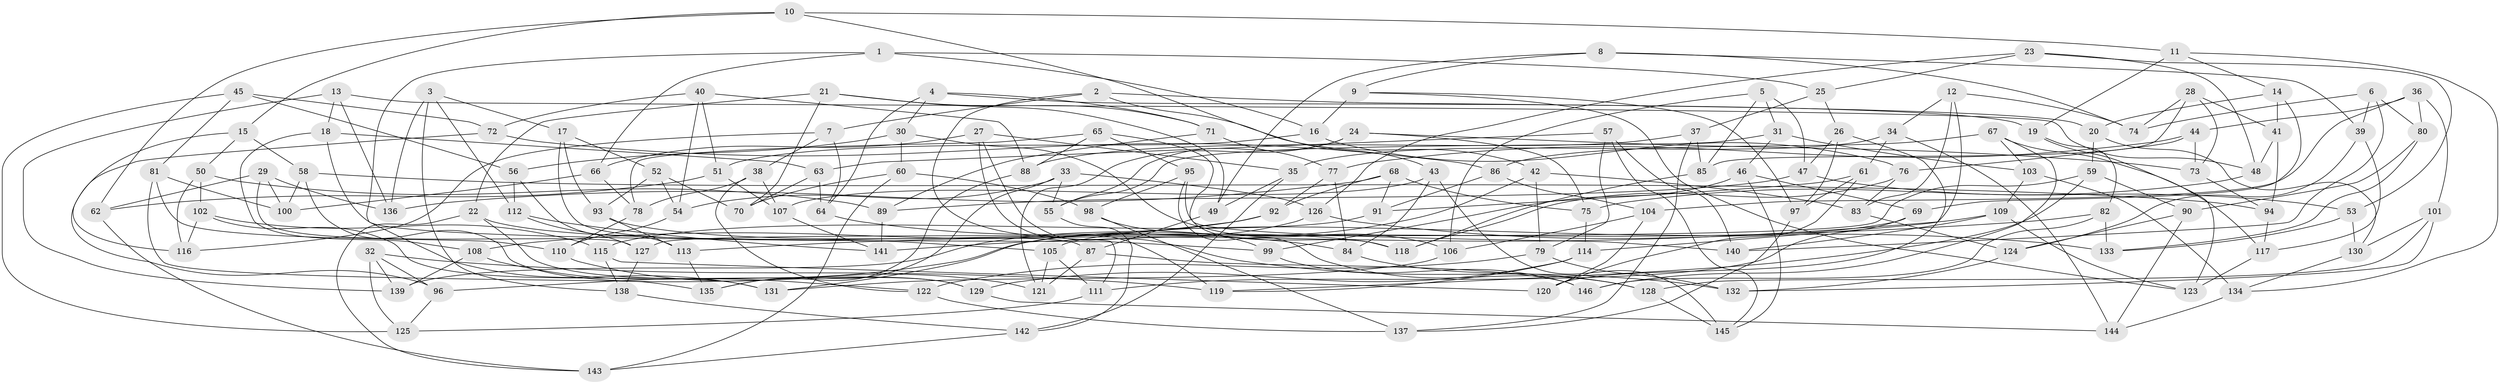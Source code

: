 // Generated by graph-tools (version 1.1) at 2025/57/03/09/25 04:57:33]
// undirected, 146 vertices, 292 edges
graph export_dot {
graph [start="1"]
  node [color=gray90,style=filled];
  1;
  2;
  3;
  4;
  5;
  6;
  7;
  8;
  9;
  10;
  11;
  12;
  13;
  14;
  15;
  16;
  17;
  18;
  19;
  20;
  21;
  22;
  23;
  24;
  25;
  26;
  27;
  28;
  29;
  30;
  31;
  32;
  33;
  34;
  35;
  36;
  37;
  38;
  39;
  40;
  41;
  42;
  43;
  44;
  45;
  46;
  47;
  48;
  49;
  50;
  51;
  52;
  53;
  54;
  55;
  56;
  57;
  58;
  59;
  60;
  61;
  62;
  63;
  64;
  65;
  66;
  67;
  68;
  69;
  70;
  71;
  72;
  73;
  74;
  75;
  76;
  77;
  78;
  79;
  80;
  81;
  82;
  83;
  84;
  85;
  86;
  87;
  88;
  89;
  90;
  91;
  92;
  93;
  94;
  95;
  96;
  97;
  98;
  99;
  100;
  101;
  102;
  103;
  104;
  105;
  106;
  107;
  108;
  109;
  110;
  111;
  112;
  113;
  114;
  115;
  116;
  117;
  118;
  119;
  120;
  121;
  122;
  123;
  124;
  125;
  126;
  127;
  128;
  129;
  130;
  131;
  132;
  133;
  134;
  135;
  136;
  137;
  138;
  139;
  140;
  141;
  142;
  143;
  144;
  145;
  146;
  1 -- 66;
  1 -- 131;
  1 -- 25;
  1 -- 16;
  2 -- 20;
  2 -- 7;
  2 -- 42;
  2 -- 111;
  3 -- 112;
  3 -- 17;
  3 -- 136;
  3 -- 138;
  4 -- 30;
  4 -- 64;
  4 -- 19;
  4 -- 71;
  5 -- 106;
  5 -- 47;
  5 -- 31;
  5 -- 85;
  6 -- 140;
  6 -- 74;
  6 -- 39;
  6 -- 80;
  7 -- 64;
  7 -- 116;
  7 -- 38;
  8 -- 49;
  8 -- 74;
  8 -- 39;
  8 -- 9;
  9 -- 16;
  9 -- 123;
  9 -- 97;
  10 -- 11;
  10 -- 15;
  10 -- 43;
  10 -- 62;
  11 -- 134;
  11 -- 14;
  11 -- 19;
  12 -- 34;
  12 -- 74;
  12 -- 83;
  12 -- 114;
  13 -- 18;
  13 -- 139;
  13 -- 48;
  13 -- 136;
  14 -- 69;
  14 -- 20;
  14 -- 41;
  15 -- 50;
  15 -- 116;
  15 -- 58;
  16 -- 76;
  16 -- 51;
  17 -- 87;
  17 -- 52;
  17 -- 93;
  18 -- 108;
  18 -- 99;
  18 -- 63;
  19 -- 82;
  19 -- 123;
  20 -- 130;
  20 -- 59;
  21 -- 22;
  21 -- 71;
  21 -- 49;
  21 -- 70;
  22 -- 105;
  22 -- 143;
  22 -- 129;
  23 -- 53;
  23 -- 126;
  23 -- 25;
  23 -- 48;
  24 -- 73;
  24 -- 75;
  24 -- 55;
  24 -- 121;
  25 -- 26;
  25 -- 37;
  26 -- 120;
  26 -- 47;
  26 -- 97;
  27 -- 66;
  27 -- 119;
  27 -- 132;
  27 -- 35;
  28 -- 73;
  28 -- 74;
  28 -- 85;
  28 -- 41;
  29 -- 100;
  29 -- 127;
  29 -- 62;
  29 -- 136;
  30 -- 60;
  30 -- 56;
  30 -- 106;
  31 -- 46;
  31 -- 103;
  31 -- 55;
  32 -- 125;
  32 -- 96;
  32 -- 119;
  32 -- 139;
  33 -- 126;
  33 -- 55;
  33 -- 135;
  33 -- 54;
  34 -- 144;
  34 -- 35;
  34 -- 61;
  35 -- 142;
  35 -- 49;
  36 -- 44;
  36 -- 80;
  36 -- 104;
  36 -- 101;
  37 -- 137;
  37 -- 88;
  37 -- 85;
  38 -- 122;
  38 -- 107;
  38 -- 78;
  39 -- 117;
  39 -- 124;
  40 -- 54;
  40 -- 72;
  40 -- 88;
  40 -- 51;
  41 -- 48;
  41 -- 94;
  42 -- 96;
  42 -- 79;
  42 -- 83;
  43 -- 145;
  43 -- 84;
  43 -- 107;
  44 -- 76;
  44 -- 73;
  44 -- 77;
  45 -- 56;
  45 -- 125;
  45 -- 81;
  45 -- 72;
  46 -- 99;
  46 -- 145;
  46 -- 69;
  47 -- 53;
  47 -- 89;
  48 -- 75;
  49 -- 87;
  50 -- 89;
  50 -- 102;
  50 -- 116;
  51 -- 62;
  51 -- 107;
  52 -- 54;
  52 -- 93;
  52 -- 70;
  53 -- 133;
  53 -- 130;
  54 -- 110;
  55 -- 142;
  56 -- 113;
  56 -- 112;
  57 -- 145;
  57 -- 140;
  57 -- 79;
  57 -- 63;
  58 -- 100;
  58 -- 94;
  58 -- 129;
  59 -- 90;
  59 -- 119;
  59 -- 127;
  60 -- 143;
  60 -- 70;
  60 -- 98;
  61 -- 97;
  61 -- 120;
  61 -- 91;
  62 -- 143;
  63 -- 70;
  63 -- 64;
  64 -- 84;
  65 -- 95;
  65 -- 118;
  65 -- 78;
  65 -- 88;
  66 -- 78;
  66 -- 100;
  67 -- 86;
  67 -- 146;
  67 -- 103;
  67 -- 117;
  68 -- 92;
  68 -- 91;
  68 -- 75;
  68 -- 136;
  69 -- 105;
  69 -- 111;
  71 -- 89;
  71 -- 77;
  72 -- 86;
  72 -- 96;
  73 -- 94;
  75 -- 114;
  76 -- 118;
  76 -- 83;
  77 -- 92;
  77 -- 84;
  78 -- 110;
  79 -- 132;
  79 -- 122;
  80 -- 90;
  80 -- 133;
  81 -- 100;
  81 -- 110;
  81 -- 135;
  82 -- 146;
  82 -- 141;
  82 -- 133;
  83 -- 124;
  84 -- 128;
  85 -- 118;
  86 -- 104;
  86 -- 91;
  87 -- 146;
  87 -- 121;
  88 -- 135;
  89 -- 141;
  90 -- 124;
  90 -- 144;
  91 -- 115;
  92 -- 108;
  92 -- 139;
  93 -- 113;
  93 -- 118;
  94 -- 117;
  95 -- 128;
  95 -- 98;
  95 -- 140;
  96 -- 125;
  97 -- 137;
  98 -- 99;
  98 -- 137;
  99 -- 146;
  101 -- 130;
  101 -- 128;
  101 -- 132;
  102 -- 131;
  102 -- 116;
  102 -- 115;
  103 -- 109;
  103 -- 134;
  104 -- 106;
  104 -- 120;
  105 -- 121;
  105 -- 111;
  106 -- 131;
  107 -- 141;
  108 -- 139;
  108 -- 122;
  109 -- 113;
  109 -- 123;
  109 -- 140;
  110 -- 121;
  111 -- 125;
  112 -- 127;
  112 -- 141;
  113 -- 135;
  114 -- 129;
  114 -- 119;
  115 -- 120;
  115 -- 138;
  117 -- 123;
  122 -- 137;
  124 -- 132;
  126 -- 131;
  126 -- 133;
  127 -- 138;
  128 -- 145;
  129 -- 144;
  130 -- 134;
  134 -- 144;
  138 -- 142;
  142 -- 143;
}
